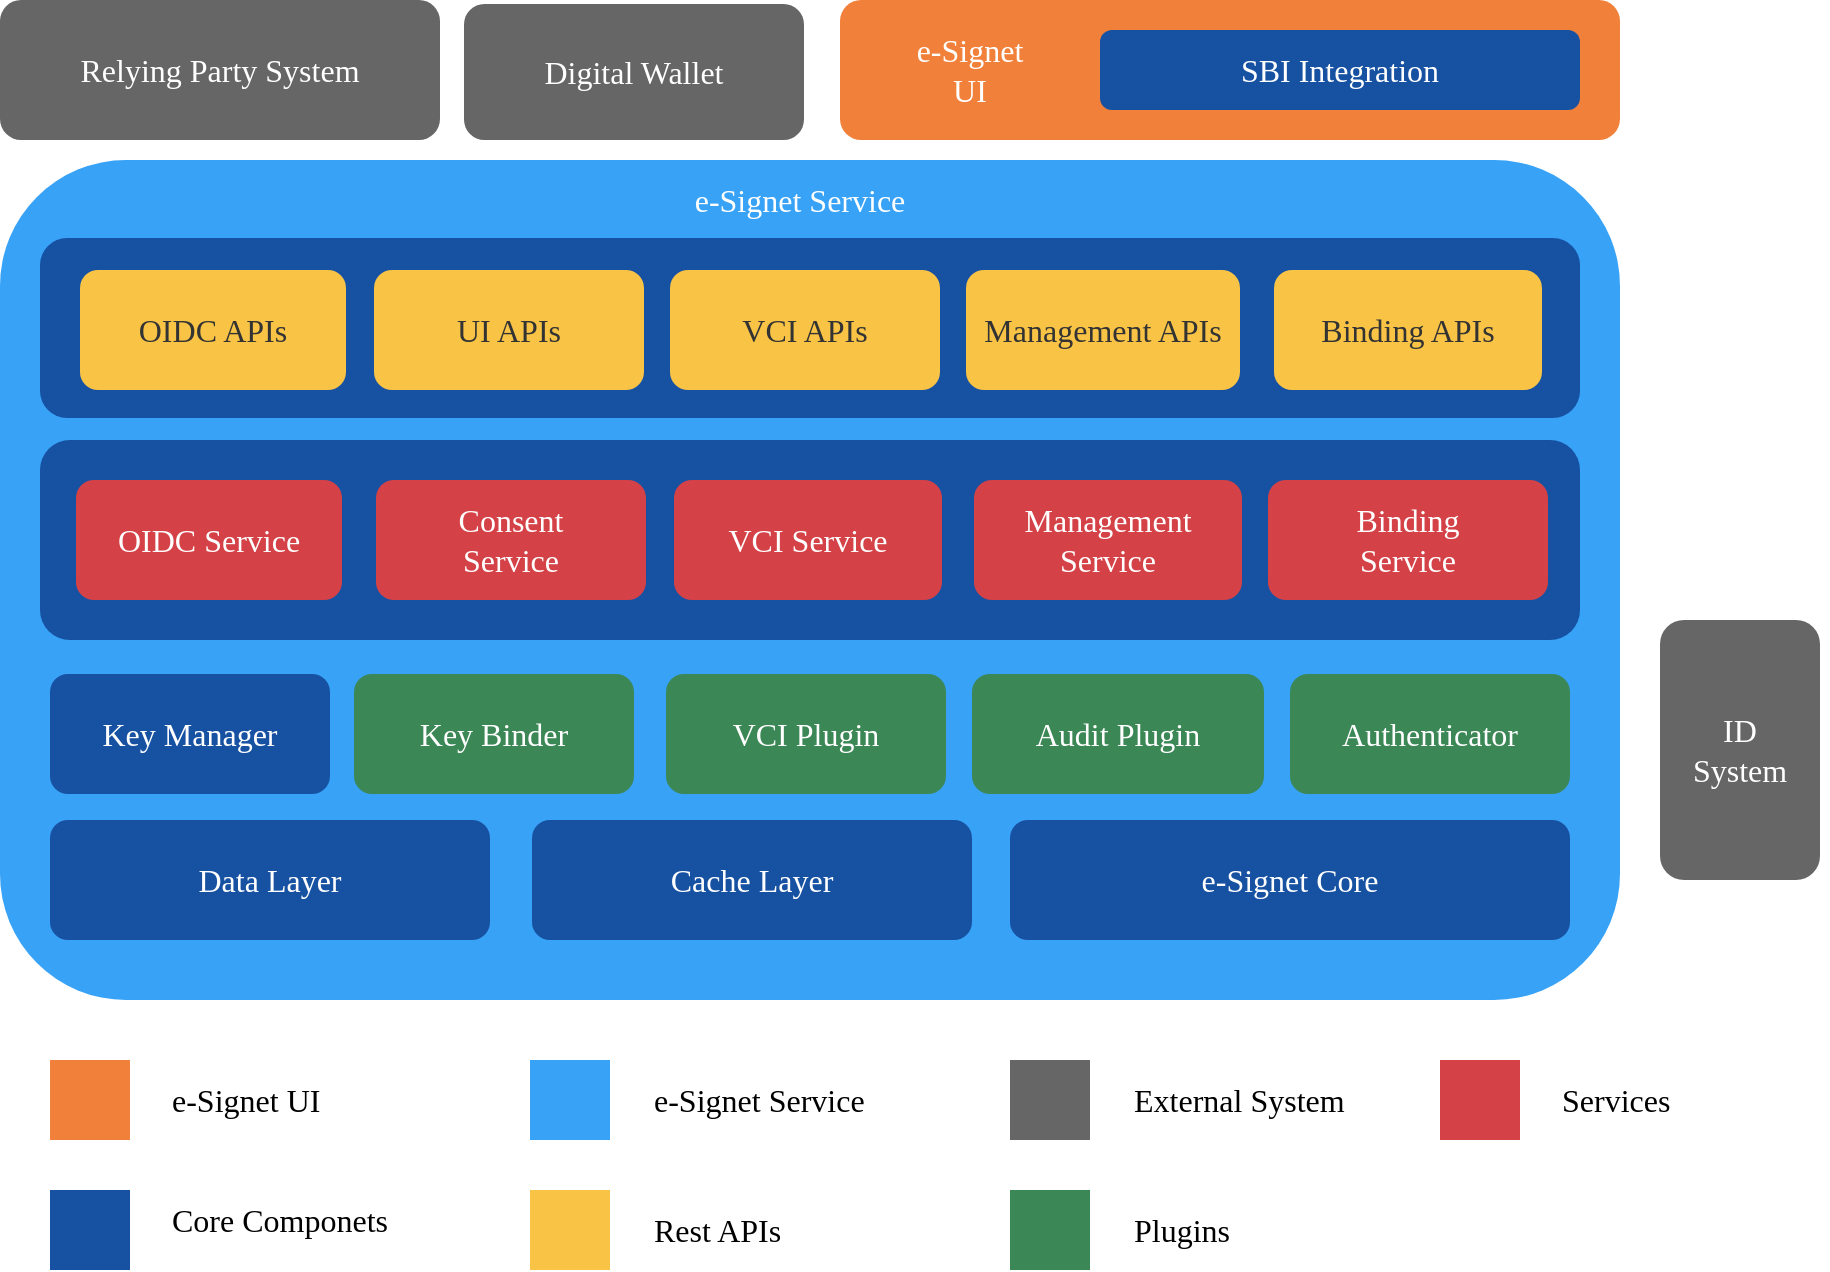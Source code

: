 <mxfile version="22.0.2" type="device">
  <diagram name="component-diagram" id="Hw2Yd1-sXx5gVD7LFIkM">
    <mxGraphModel dx="954" dy="616" grid="1" gridSize="10" guides="1" tooltips="1" connect="1" arrows="1" fold="1" page="1" pageScale="1" pageWidth="1654" pageHeight="1169" math="0" shadow="0">
      <root>
        <mxCell id="0" />
        <mxCell id="1" parent="0" />
        <mxCell id="5pxhArDdXFgjGTxjTKVE-1" value="" style="rounded=1;whiteSpace=wrap;html=1;strokeColor=none;fillColor=#38a2f7;fontFamily=Montserrat-Semibold;fontSize=16;fontStyle=0;fontColor=#FFFFFF;fontSource=https%3A%2F%2Ffonts.googleapis.com%2Fcss%3Ffamily%3DMontserrat-Semibold;" vertex="1" parent="1">
          <mxGeometry x="80" y="110" width="810" height="420" as="geometry" />
        </mxCell>
        <mxCell id="5pxhArDdXFgjGTxjTKVE-2" value="" style="rounded=1;whiteSpace=wrap;html=1;strokeColor=none;fillColor=#f1813a;fontFamily=Montserrat-Semibold;fontSize=16;fontStyle=0;fontColor=#FFFFFF;fontSource=https%3A%2F%2Ffonts.googleapis.com%2Fcss%3Ffamily%3DMontserrat-Semibold;" vertex="1" parent="1">
          <mxGeometry x="500" y="30" width="390" height="70" as="geometry" />
        </mxCell>
        <mxCell id="5pxhArDdXFgjGTxjTKVE-3" value="Relying Party System" style="rounded=1;whiteSpace=wrap;html=1;strokeColor=none;fillColor=#666666;fontFamily=Montserrat-Semibold;fontSize=16;fontStyle=0;fontColor=#FFFFFF;fontSource=https%3A%2F%2Ffonts.googleapis.com%2Fcss%3Ffamily%3DMontserrat-Semibold;" vertex="1" parent="1">
          <mxGeometry x="80" y="30" width="220" height="70" as="geometry" />
        </mxCell>
        <mxCell id="5pxhArDdXFgjGTxjTKVE-4" value="" style="rounded=1;whiteSpace=wrap;html=1;fillColor=#1751a2;strokeColor=none;fontFamily=Montserrat-Semibold;fontSize=16;fontStyle=0;fontColor=#FFFFFF;fontSource=https%3A%2F%2Ffonts.googleapis.com%2Fcss%3Ffamily%3DMontserrat-Semibold;" vertex="1" parent="1">
          <mxGeometry x="100" y="149" width="770" height="90" as="geometry" />
        </mxCell>
        <mxCell id="5pxhArDdXFgjGTxjTKVE-5" value="OIDC APIs" style="rounded=1;whiteSpace=wrap;html=1;fillColor=#f9c446;strokeColor=none;fontFamily=Montserrat-Semibold;fontSize=16;fontStyle=0;fontColor=#333333;fontSource=https%3A%2F%2Ffonts.googleapis.com%2Fcss%3Ffamily%3DMontserrat-Semibold;" vertex="1" parent="1">
          <mxGeometry x="120" y="165" width="133" height="60" as="geometry" />
        </mxCell>
        <mxCell id="5pxhArDdXFgjGTxjTKVE-6" value="" style="rounded=1;whiteSpace=wrap;html=1;fillColor=#1751a2;strokeColor=none;fontFamily=Montserrat-Semibold;fontSize=16;fontStyle=0;fontColor=#FFFFFF;fontSource=https%3A%2F%2Ffonts.googleapis.com%2Fcss%3Ffamily%3DMontserrat-Semibold;" vertex="1" parent="1">
          <mxGeometry x="100" y="250" width="770" height="100" as="geometry" />
        </mxCell>
        <mxCell id="5pxhArDdXFgjGTxjTKVE-7" value="OIDC Service" style="rounded=1;whiteSpace=wrap;html=1;fillColor=#d44247;strokeColor=none;fontFamily=Montserrat-Semibold;fontSize=16;fontStyle=0;fontColor=#FFFFFF;fontSource=https%3A%2F%2Ffonts.googleapis.com%2Fcss%3Ffamily%3DMontserrat-Semibold;" vertex="1" parent="1">
          <mxGeometry x="118" y="270" width="133" height="60" as="geometry" />
        </mxCell>
        <mxCell id="5pxhArDdXFgjGTxjTKVE-8" value="Key Manager" style="rounded=1;whiteSpace=wrap;html=1;strokeColor=none;fontFamily=Montserrat-Semibold;fontSize=16;fontStyle=0;fillColor=#1751a2;fontColor=#FFFFFF;fontSource=https%3A%2F%2Ffonts.googleapis.com%2Fcss%3Ffamily%3DMontserrat-Semibold;" vertex="1" parent="1">
          <mxGeometry x="105" y="367" width="140" height="60" as="geometry" />
        </mxCell>
        <mxCell id="5pxhArDdXFgjGTxjTKVE-9" value="Data Layer" style="rounded=1;whiteSpace=wrap;html=1;strokeColor=none;fontFamily=Montserrat-Semibold;fontSize=16;fontStyle=0;fillColor=#1751a2;fontColor=#FFFFFF;fontSource=https%3A%2F%2Ffonts.googleapis.com%2Fcss%3Ffamily%3DMontserrat-Semibold;" vertex="1" parent="1">
          <mxGeometry x="105" y="440" width="220" height="60" as="geometry" />
        </mxCell>
        <mxCell id="5pxhArDdXFgjGTxjTKVE-10" value="Cache Layer" style="rounded=1;whiteSpace=wrap;html=1;strokeColor=none;fontFamily=Montserrat-Semibold;fontSize=16;fontStyle=0;fillColor=#1751a2;fontColor=#FFFFFF;fontSource=https%3A%2F%2Ffonts.googleapis.com%2Fcss%3Ffamily%3DMontserrat-Semibold;" vertex="1" parent="1">
          <mxGeometry x="346" y="440" width="220" height="60" as="geometry" />
        </mxCell>
        <mxCell id="5pxhArDdXFgjGTxjTKVE-11" value="e-Signet Core" style="rounded=1;whiteSpace=wrap;html=1;strokeColor=none;fontFamily=Montserrat-Semibold;fontSize=16;fontStyle=0;fillColor=#1751a2;fontColor=#FFFFFF;fontSource=https%3A%2F%2Ffonts.googleapis.com%2Fcss%3Ffamily%3DMontserrat-Semibold;" vertex="1" parent="1">
          <mxGeometry x="585" y="440" width="280" height="60" as="geometry" />
        </mxCell>
        <mxCell id="5pxhArDdXFgjGTxjTKVE-12" value="&lt;font style=&quot;font-size: 16px;&quot;&gt;e-Signet Service&lt;/font&gt;" style="text;html=1;strokeColor=none;fillColor=none;align=center;verticalAlign=middle;whiteSpace=wrap;rounded=0;fontFamily=Montserrat-Semibold;fontSize=16;fontStyle=0;fontColor=#FFFFFF;fontSource=https%3A%2F%2Ffonts.googleapis.com%2Fcss%3Ffamily%3DMontserrat-Semibold;" vertex="1" parent="1">
          <mxGeometry x="410" y="115" width="140" height="30" as="geometry" />
        </mxCell>
        <mxCell id="5pxhArDdXFgjGTxjTKVE-13" value="SBI Integration" style="rounded=1;whiteSpace=wrap;html=1;fillColor=#1751a2;strokeColor=none;fontFamily=Montserrat-Semibold;fontSize=16;fontStyle=0;fontColor=#FFFFFF;fontSource=https%3A%2F%2Ffonts.googleapis.com%2Fcss%3Ffamily%3DMontserrat-Semibold;" vertex="1" parent="1">
          <mxGeometry x="630" y="45" width="240" height="40" as="geometry" />
        </mxCell>
        <mxCell id="5pxhArDdXFgjGTxjTKVE-14" value="e-Signet&lt;br style=&quot;font-size: 16px;&quot;&gt;UI" style="text;html=1;strokeColor=none;fillColor=none;align=center;verticalAlign=middle;whiteSpace=wrap;rounded=0;fontFamily=Montserrat-Semibold;fontSize=16;fontStyle=0;fontColor=#FFFFFF;fontSource=https%3A%2F%2Ffonts.googleapis.com%2Fcss%3Ffamily%3DMontserrat-Semibold;" vertex="1" parent="1">
          <mxGeometry x="510" y="50" width="110" height="30" as="geometry" />
        </mxCell>
        <mxCell id="5pxhArDdXFgjGTxjTKVE-15" value="" style="rounded=0;whiteSpace=wrap;html=1;fillColor=#f1813a;strokeColor=none;fontColor=#FFFFFF;fontFamily=Montserrat-Semibold;fontSource=https%3A%2F%2Ffonts.googleapis.com%2Fcss%3Ffamily%3DMontserrat-Semibold;fontStyle=0;fontSize=16;" vertex="1" parent="1">
          <mxGeometry x="105" y="560" width="40" height="40" as="geometry" />
        </mxCell>
        <mxCell id="5pxhArDdXFgjGTxjTKVE-16" value="&lt;font style=&quot;font-size: 16px;&quot;&gt;&lt;span style=&quot;font-size: 16px;&quot;&gt;ID&lt;br style=&quot;font-size: 16px;&quot;&gt;System&lt;/span&gt;&lt;/font&gt;" style="rounded=1;whiteSpace=wrap;html=1;fillColor=#666666;strokeColor=none;fontColor=#FFFFFF;fontFamily=Montserrat-Semibold;fontSource=https%3A%2F%2Ffonts.googleapis.com%2Fcss%3Ffamily%3DMontserrat-Semibold;fontStyle=0;fontSize=16;" vertex="1" parent="1">
          <mxGeometry x="910" y="340" width="80" height="130" as="geometry" />
        </mxCell>
        <mxCell id="5pxhArDdXFgjGTxjTKVE-17" value="&lt;font style=&quot;font-size: 16px;&quot;&gt;&lt;span style=&quot;font-size: 16px;&quot;&gt;Digital Wallet&lt;/span&gt;&lt;/font&gt;" style="rounded=1;whiteSpace=wrap;html=1;fillColor=#666666;strokeColor=none;fontColor=#FFFFFF;fontFamily=Montserrat-Semibold;fontSource=https%3A%2F%2Ffonts.googleapis.com%2Fcss%3Ffamily%3DMontserrat-Semibold;fontStyle=0;fontSize=16;" vertex="1" parent="1">
          <mxGeometry x="312" y="32" width="170" height="68" as="geometry" />
        </mxCell>
        <mxCell id="5pxhArDdXFgjGTxjTKVE-18" value="" style="rounded=0;whiteSpace=wrap;html=1;fillColor=#38a2f7;strokeColor=none;fontColor=#FFFFFF;fontFamily=Montserrat-Semibold;fontSource=https%3A%2F%2Ffonts.googleapis.com%2Fcss%3Ffamily%3DMontserrat-Semibold;fontStyle=0;fontSize=16;" vertex="1" parent="1">
          <mxGeometry x="345" y="560" width="40" height="40" as="geometry" />
        </mxCell>
        <mxCell id="5pxhArDdXFgjGTxjTKVE-19" value="" style="rounded=0;whiteSpace=wrap;html=1;fillColor=#666666;strokeColor=none;fontColor=#FFFFFF;fontFamily=Montserrat-Semibold;fontSource=https%3A%2F%2Ffonts.googleapis.com%2Fcss%3Ffamily%3DMontserrat-Semibold;fontStyle=0;fontSize=16;" vertex="1" parent="1">
          <mxGeometry x="585" y="560" width="40" height="40" as="geometry" />
        </mxCell>
        <mxCell id="5pxhArDdXFgjGTxjTKVE-20" value="" style="rounded=0;whiteSpace=wrap;html=1;fillColor=#1751a2;strokeColor=none;fontColor=#FFFFFF;fontFamily=Montserrat-Semibold;fontSource=https%3A%2F%2Ffonts.googleapis.com%2Fcss%3Ffamily%3DMontserrat-Semibold;fontStyle=0;fontSize=16;" vertex="1" parent="1">
          <mxGeometry x="105" y="625" width="40" height="40" as="geometry" />
        </mxCell>
        <mxCell id="5pxhArDdXFgjGTxjTKVE-21" value="" style="rounded=0;whiteSpace=wrap;html=1;fillColor=#f9c446;strokeColor=none;fontColor=#FFFFFF;fontFamily=Montserrat-Semibold;fontSource=https%3A%2F%2Ffonts.googleapis.com%2Fcss%3Ffamily%3DMontserrat-Semibold;fontStyle=0;fontSize=16;" vertex="1" parent="1">
          <mxGeometry x="345" y="625" width="40" height="40" as="geometry" />
        </mxCell>
        <mxCell id="5pxhArDdXFgjGTxjTKVE-22" value="" style="rounded=0;whiteSpace=wrap;html=1;fillColor=#3b8755;strokeColor=none;fontColor=#FFFFFF;fontFamily=Montserrat-Semibold;fontSource=https%3A%2F%2Ffonts.googleapis.com%2Fcss%3Ffamily%3DMontserrat-Semibold;fontStyle=0;fontSize=16;" vertex="1" parent="1">
          <mxGeometry x="585" y="625" width="40" height="40" as="geometry" />
        </mxCell>
        <mxCell id="5pxhArDdXFgjGTxjTKVE-23" value="e-Signet UI" style="text;html=1;strokeColor=none;fillColor=none;align=left;verticalAlign=middle;whiteSpace=wrap;rounded=0;fontFamily=Montserrat-Semibold;fontSize=16;fontStyle=0;fontSource=https%3A%2F%2Ffonts.googleapis.com%2Fcss%3Ffamily%3DMontserrat-Semibold;" vertex="1" parent="1">
          <mxGeometry x="164" y="565" width="135" height="30" as="geometry" />
        </mxCell>
        <mxCell id="5pxhArDdXFgjGTxjTKVE-24" value="Core Componets" style="text;html=1;strokeColor=none;fillColor=none;align=left;verticalAlign=middle;whiteSpace=wrap;rounded=0;fontFamily=Montserrat-Semibold;fontSize=16;fontStyle=0;fontSource=https%3A%2F%2Ffonts.googleapis.com%2Fcss%3Ffamily%3DMontserrat-Semibold;" vertex="1" parent="1">
          <mxGeometry x="164" y="625" width="135" height="30" as="geometry" />
        </mxCell>
        <mxCell id="5pxhArDdXFgjGTxjTKVE-25" value="e-Signet Service" style="text;html=1;strokeColor=none;fillColor=none;align=left;verticalAlign=middle;whiteSpace=wrap;rounded=0;fontFamily=Montserrat-Semibold;fontSize=16;fontStyle=0;fontSource=https%3A%2F%2Ffonts.googleapis.com%2Fcss%3Ffamily%3DMontserrat-Semibold;" vertex="1" parent="1">
          <mxGeometry x="405" y="565" width="135" height="30" as="geometry" />
        </mxCell>
        <mxCell id="5pxhArDdXFgjGTxjTKVE-26" value="Rest APIs" style="text;html=1;strokeColor=none;fillColor=none;align=left;verticalAlign=middle;whiteSpace=wrap;rounded=0;fontFamily=Montserrat-Semibold;fontSize=16;fontStyle=0;fontSource=https%3A%2F%2Ffonts.googleapis.com%2Fcss%3Ffamily%3DMontserrat-Semibold;" vertex="1" parent="1">
          <mxGeometry x="405" y="630" width="135" height="30" as="geometry" />
        </mxCell>
        <mxCell id="5pxhArDdXFgjGTxjTKVE-27" value="External System" style="text;html=1;strokeColor=none;fillColor=none;align=left;verticalAlign=middle;whiteSpace=wrap;rounded=0;fontFamily=Montserrat-Semibold;fontSize=16;fontStyle=0;fontSource=https%3A%2F%2Ffonts.googleapis.com%2Fcss%3Ffamily%3DMontserrat-Semibold;" vertex="1" parent="1">
          <mxGeometry x="645" y="565" width="135" height="30" as="geometry" />
        </mxCell>
        <mxCell id="5pxhArDdXFgjGTxjTKVE-28" value="Plugins" style="text;html=1;strokeColor=none;fillColor=none;align=left;verticalAlign=middle;whiteSpace=wrap;rounded=0;fontFamily=Montserrat-Semibold;fontSize=16;fontStyle=0;fontSource=https%3A%2F%2Ffonts.googleapis.com%2Fcss%3Ffamily%3DMontserrat-Semibold;" vertex="1" parent="1">
          <mxGeometry x="645" y="630" width="135" height="30" as="geometry" />
        </mxCell>
        <mxCell id="5pxhArDdXFgjGTxjTKVE-29" value="" style="rounded=0;whiteSpace=wrap;html=1;fillColor=#d44247;strokeColor=none;fontColor=#FFFFFF;fontFamily=Montserrat-Semibold;fontSource=https%3A%2F%2Ffonts.googleapis.com%2Fcss%3Ffamily%3DMontserrat-Semibold;fontStyle=0;fontSize=16;" vertex="1" parent="1">
          <mxGeometry x="800" y="560" width="40" height="40" as="geometry" />
        </mxCell>
        <mxCell id="5pxhArDdXFgjGTxjTKVE-30" value="Services" style="text;html=1;strokeColor=none;fillColor=none;align=left;verticalAlign=middle;whiteSpace=wrap;rounded=0;fontFamily=Montserrat-Semibold;fontSize=16;fontStyle=0;fontSource=https%3A%2F%2Ffonts.googleapis.com%2Fcss%3Ffamily%3DMontserrat-Semibold;" vertex="1" parent="1">
          <mxGeometry x="859" y="565" width="135" height="30" as="geometry" />
        </mxCell>
        <mxCell id="5pxhArDdXFgjGTxjTKVE-31" value="Key Binder" style="rounded=1;whiteSpace=wrap;html=1;strokeColor=none;fontFamily=Montserrat-Semibold;fontSize=16;fontStyle=0;fillColor=#3b8755;fontColor=#FFFFFF;fontSource=https%3A%2F%2Ffonts.googleapis.com%2Fcss%3Ffamily%3DMontserrat-Semibold;" vertex="1" parent="1">
          <mxGeometry x="257" y="367" width="140" height="60" as="geometry" />
        </mxCell>
        <mxCell id="5pxhArDdXFgjGTxjTKVE-32" value="Consent&lt;br style=&quot;font-size: 16px;&quot;&gt;Service" style="rounded=1;whiteSpace=wrap;html=1;fillColor=#d44247;strokeColor=none;fontFamily=Montserrat-Semibold;fontSize=16;fontStyle=0;fontColor=#FFFFFF;fontSource=https%3A%2F%2Ffonts.googleapis.com%2Fcss%3Ffamily%3DMontserrat-Semibold;" vertex="1" parent="1">
          <mxGeometry x="268" y="270" width="135" height="60" as="geometry" />
        </mxCell>
        <mxCell id="5pxhArDdXFgjGTxjTKVE-33" value="VCI Service" style="rounded=1;whiteSpace=wrap;html=1;fillColor=#d44247;strokeColor=none;fontFamily=Montserrat-Semibold;fontSize=16;fontStyle=0;fontColor=#FFFFFF;fontSource=https%3A%2F%2Ffonts.googleapis.com%2Fcss%3Ffamily%3DMontserrat-Semibold;" vertex="1" parent="1">
          <mxGeometry x="417" y="270" width="134" height="60" as="geometry" />
        </mxCell>
        <mxCell id="5pxhArDdXFgjGTxjTKVE-34" value="Management Service" style="rounded=1;whiteSpace=wrap;html=1;fillColor=#d44247;strokeColor=none;fontFamily=Montserrat-Semibold;fontSize=16;fontStyle=0;fontColor=#FFFFFF;fontSource=https%3A%2F%2Ffonts.googleapis.com%2Fcss%3Ffamily%3DMontserrat-Semibold;" vertex="1" parent="1">
          <mxGeometry x="567" y="270" width="134" height="60" as="geometry" />
        </mxCell>
        <mxCell id="5pxhArDdXFgjGTxjTKVE-35" value="Binding&lt;br style=&quot;font-size: 16px;&quot;&gt;Service" style="rounded=1;whiteSpace=wrap;html=1;fillColor=#d44247;strokeColor=none;fontFamily=Montserrat-Semibold;fontSize=16;fontStyle=0;fontColor=#FFFFFF;fontSource=https%3A%2F%2Ffonts.googleapis.com%2Fcss%3Ffamily%3DMontserrat-Semibold;" vertex="1" parent="1">
          <mxGeometry x="714" y="270" width="140" height="60" as="geometry" />
        </mxCell>
        <mxCell id="5pxhArDdXFgjGTxjTKVE-36" value="UI APIs" style="rounded=1;whiteSpace=wrap;html=1;fillColor=#f9c446;strokeColor=none;fontFamily=Montserrat-Semibold;fontSize=16;fontStyle=0;fontColor=#333333;fontSource=https%3A%2F%2Ffonts.googleapis.com%2Fcss%3Ffamily%3DMontserrat-Semibold;" vertex="1" parent="1">
          <mxGeometry x="267" y="165" width="135" height="60" as="geometry" />
        </mxCell>
        <mxCell id="5pxhArDdXFgjGTxjTKVE-37" value="Management APIs" style="rounded=1;whiteSpace=wrap;html=1;fillColor=#f9c446;strokeColor=none;fontFamily=Montserrat-Semibold;fontSize=16;fontStyle=0;fontColor=#333333;fontSource=https%3A%2F%2Ffonts.googleapis.com%2Fcss%3Ffamily%3DMontserrat-Semibold;" vertex="1" parent="1">
          <mxGeometry x="563" y="165" width="137" height="60" as="geometry" />
        </mxCell>
        <mxCell id="5pxhArDdXFgjGTxjTKVE-38" value="Binding APIs" style="rounded=1;whiteSpace=wrap;html=1;fillColor=#f9c446;strokeColor=none;fontFamily=Montserrat-Semibold;fontSize=16;fontStyle=0;fontColor=#333333;fontSource=https%3A%2F%2Ffonts.googleapis.com%2Fcss%3Ffamily%3DMontserrat-Semibold;" vertex="1" parent="1">
          <mxGeometry x="717" y="165" width="134" height="60" as="geometry" />
        </mxCell>
        <mxCell id="5pxhArDdXFgjGTxjTKVE-39" value="VCI APIs" style="rounded=1;whiteSpace=wrap;html=1;fillColor=#f9c446;strokeColor=none;fontFamily=Montserrat-Semibold;fontSize=16;fontStyle=0;fontColor=#333333;fontSource=https%3A%2F%2Ffonts.googleapis.com%2Fcss%3Ffamily%3DMontserrat-Semibold;" vertex="1" parent="1">
          <mxGeometry x="415" y="165" width="135" height="60" as="geometry" />
        </mxCell>
        <mxCell id="5pxhArDdXFgjGTxjTKVE-40" value="Audit Plugin" style="rounded=1;whiteSpace=wrap;html=1;strokeColor=none;fontFamily=Montserrat-Semibold;fontSize=16;fontStyle=0;fillColor=#3b8755;fontColor=#FFFFFF;fontSource=https%3A%2F%2Ffonts.googleapis.com%2Fcss%3Ffamily%3DMontserrat-Semibold;" vertex="1" parent="1">
          <mxGeometry x="566" y="367" width="146" height="60" as="geometry" />
        </mxCell>
        <mxCell id="5pxhArDdXFgjGTxjTKVE-41" value="Authenticator" style="rounded=1;whiteSpace=wrap;html=1;strokeColor=none;fontFamily=Montserrat-Semibold;fontSize=16;fontStyle=0;fillColor=#3b8755;fontColor=#FFFFFF;fontSource=https%3A%2F%2Ffonts.googleapis.com%2Fcss%3Ffamily%3DMontserrat-Semibold;" vertex="1" parent="1">
          <mxGeometry x="725" y="367" width="140" height="60" as="geometry" />
        </mxCell>
        <mxCell id="5pxhArDdXFgjGTxjTKVE-42" value="VCI Plugin" style="rounded=1;whiteSpace=wrap;html=1;strokeColor=none;fontFamily=Montserrat-Semibold;fontSize=16;fontStyle=0;fillColor=#3b8755;fontColor=#FFFFFF;fontSource=https%3A%2F%2Ffonts.googleapis.com%2Fcss%3Ffamily%3DMontserrat-Semibold;" vertex="1" parent="1">
          <mxGeometry x="413" y="367" width="140" height="60" as="geometry" />
        </mxCell>
      </root>
    </mxGraphModel>
  </diagram>
</mxfile>
